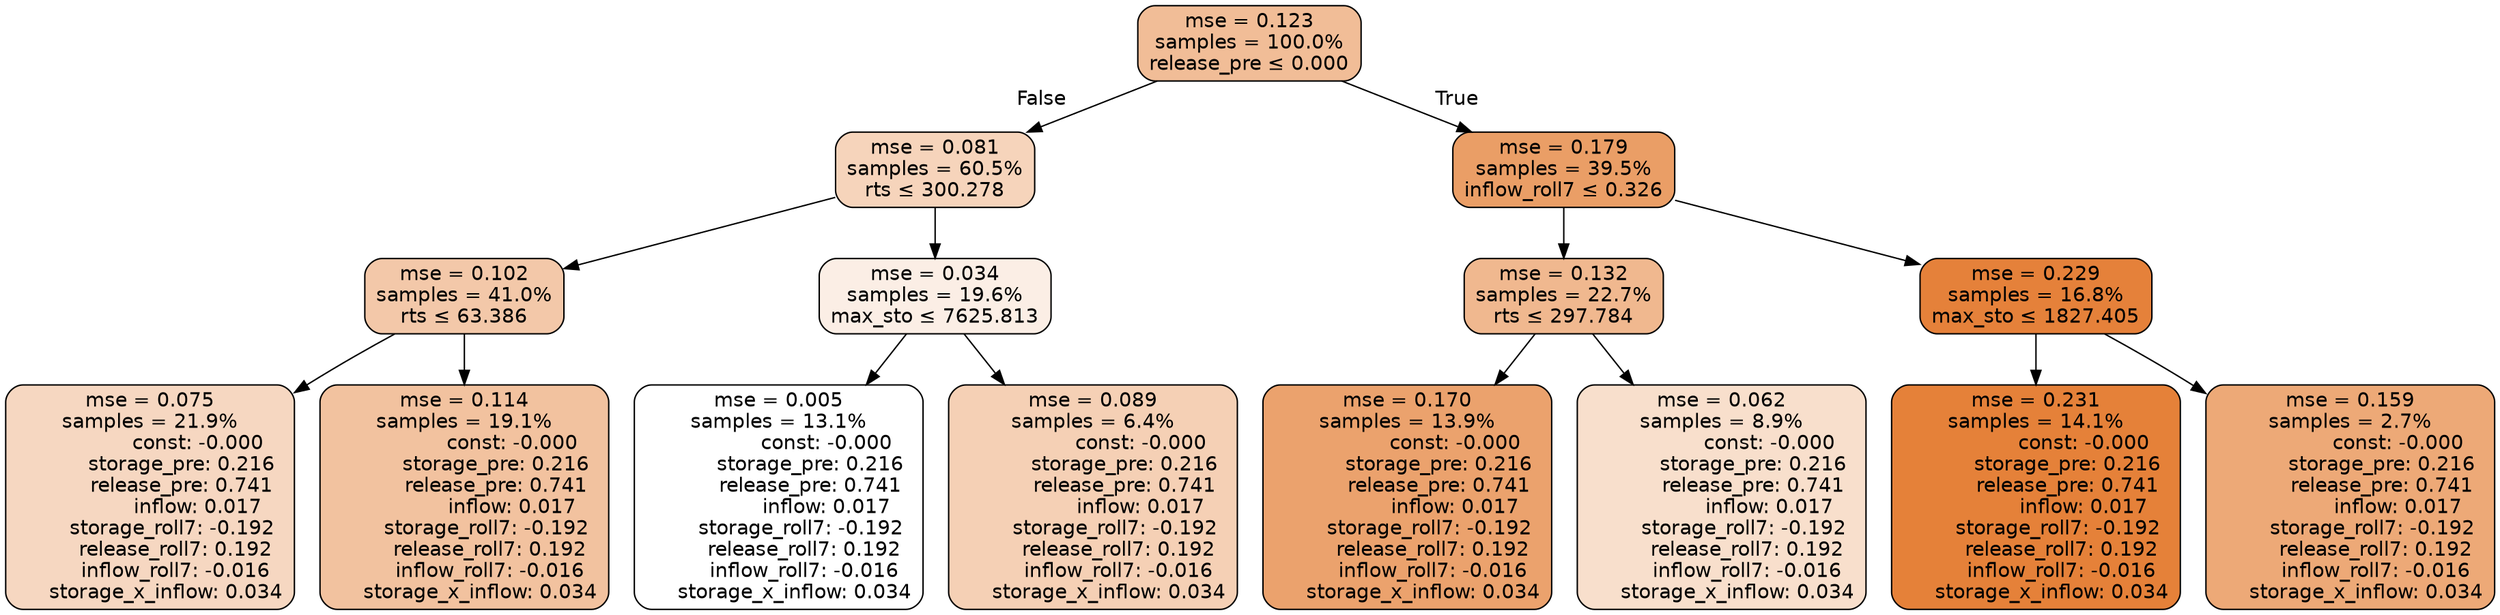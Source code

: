 digraph tree {
node [shape=rectangle, style="filled, rounded", color="black", fontname=helvetica] ;
edge [fontname=helvetica] ;
	"0" [label="mse = 0.123
samples = 100.0%
release_pre &le; 0.000", fillcolor="#f1bd97"]
	"1" [label="mse = 0.081
samples = 60.5%
rts &le; 300.278", fillcolor="#f6d4bb"]
	"2" [label="mse = 0.102
samples = 41.0%
rts &le; 63.386", fillcolor="#f3c8a9"]
	"3" [label="mse = 0.075
samples = 21.9%
               const: -0.000
          storage_pre: 0.216
          release_pre: 0.741
               inflow: 0.017
       storage_roll7: -0.192
        release_roll7: 0.192
        inflow_roll7: -0.016
     storage_x_inflow: 0.034", fillcolor="#f6d7c1"]
	"4" [label="mse = 0.114
samples = 19.1%
               const: -0.000
          storage_pre: 0.216
          release_pre: 0.741
               inflow: 0.017
       storage_roll7: -0.192
        release_roll7: 0.192
        inflow_roll7: -0.016
     storage_x_inflow: 0.034", fillcolor="#f2c29f"]
	"5" [label="mse = 0.034
samples = 19.6%
max_sto &le; 7625.813", fillcolor="#fbeee5"]
	"6" [label="mse = 0.005
samples = 13.1%
               const: -0.000
          storage_pre: 0.216
          release_pre: 0.741
               inflow: 0.017
       storage_roll7: -0.192
        release_roll7: 0.192
        inflow_roll7: -0.016
     storage_x_inflow: 0.034", fillcolor="#ffffff"]
	"7" [label="mse = 0.089
samples = 6.4%
               const: -0.000
          storage_pre: 0.216
          release_pre: 0.741
               inflow: 0.017
       storage_roll7: -0.192
        release_roll7: 0.192
        inflow_roll7: -0.016
     storage_x_inflow: 0.034", fillcolor="#f5d0b5"]
	"8" [label="mse = 0.179
samples = 39.5%
inflow_roll7 &le; 0.326", fillcolor="#ea9e66"]
	"9" [label="mse = 0.132
samples = 22.7%
rts &le; 297.784", fillcolor="#f0b88f"]
	"10" [label="mse = 0.170
samples = 13.9%
               const: -0.000
          storage_pre: 0.216
          release_pre: 0.741
               inflow: 0.017
       storage_roll7: -0.192
        release_roll7: 0.192
        inflow_roll7: -0.016
     storage_x_inflow: 0.034", fillcolor="#eba26d"]
	"11" [label="mse = 0.062
samples = 8.9%
               const: -0.000
          storage_pre: 0.216
          release_pre: 0.741
               inflow: 0.017
       storage_roll7: -0.192
        release_roll7: 0.192
        inflow_roll7: -0.016
     storage_x_inflow: 0.034", fillcolor="#f8dfcc"]
	"12" [label="mse = 0.229
samples = 16.8%
max_sto &le; 1827.405", fillcolor="#e5813a"]
	"13" [label="mse = 0.231
samples = 14.1%
               const: -0.000
          storage_pre: 0.216
          release_pre: 0.741
               inflow: 0.017
       storage_roll7: -0.192
        release_roll7: 0.192
        inflow_roll7: -0.016
     storage_x_inflow: 0.034", fillcolor="#e58139"]
	"14" [label="mse = 0.159
samples = 2.7%
               const: -0.000
          storage_pre: 0.216
          release_pre: 0.741
               inflow: 0.017
       storage_roll7: -0.192
        release_roll7: 0.192
        inflow_roll7: -0.016
     storage_x_inflow: 0.034", fillcolor="#eda977"]

	"0" -> "1" [labeldistance=2.5, labelangle=45, headlabel="False"]
	"1" -> "2"
	"2" -> "3"
	"2" -> "4"
	"1" -> "5"
	"5" -> "6"
	"5" -> "7"
	"0" -> "8" [labeldistance=2.5, labelangle=-45, headlabel="True"]
	"8" -> "9"
	"9" -> "10"
	"9" -> "11"
	"8" -> "12"
	"12" -> "13"
	"12" -> "14"
}